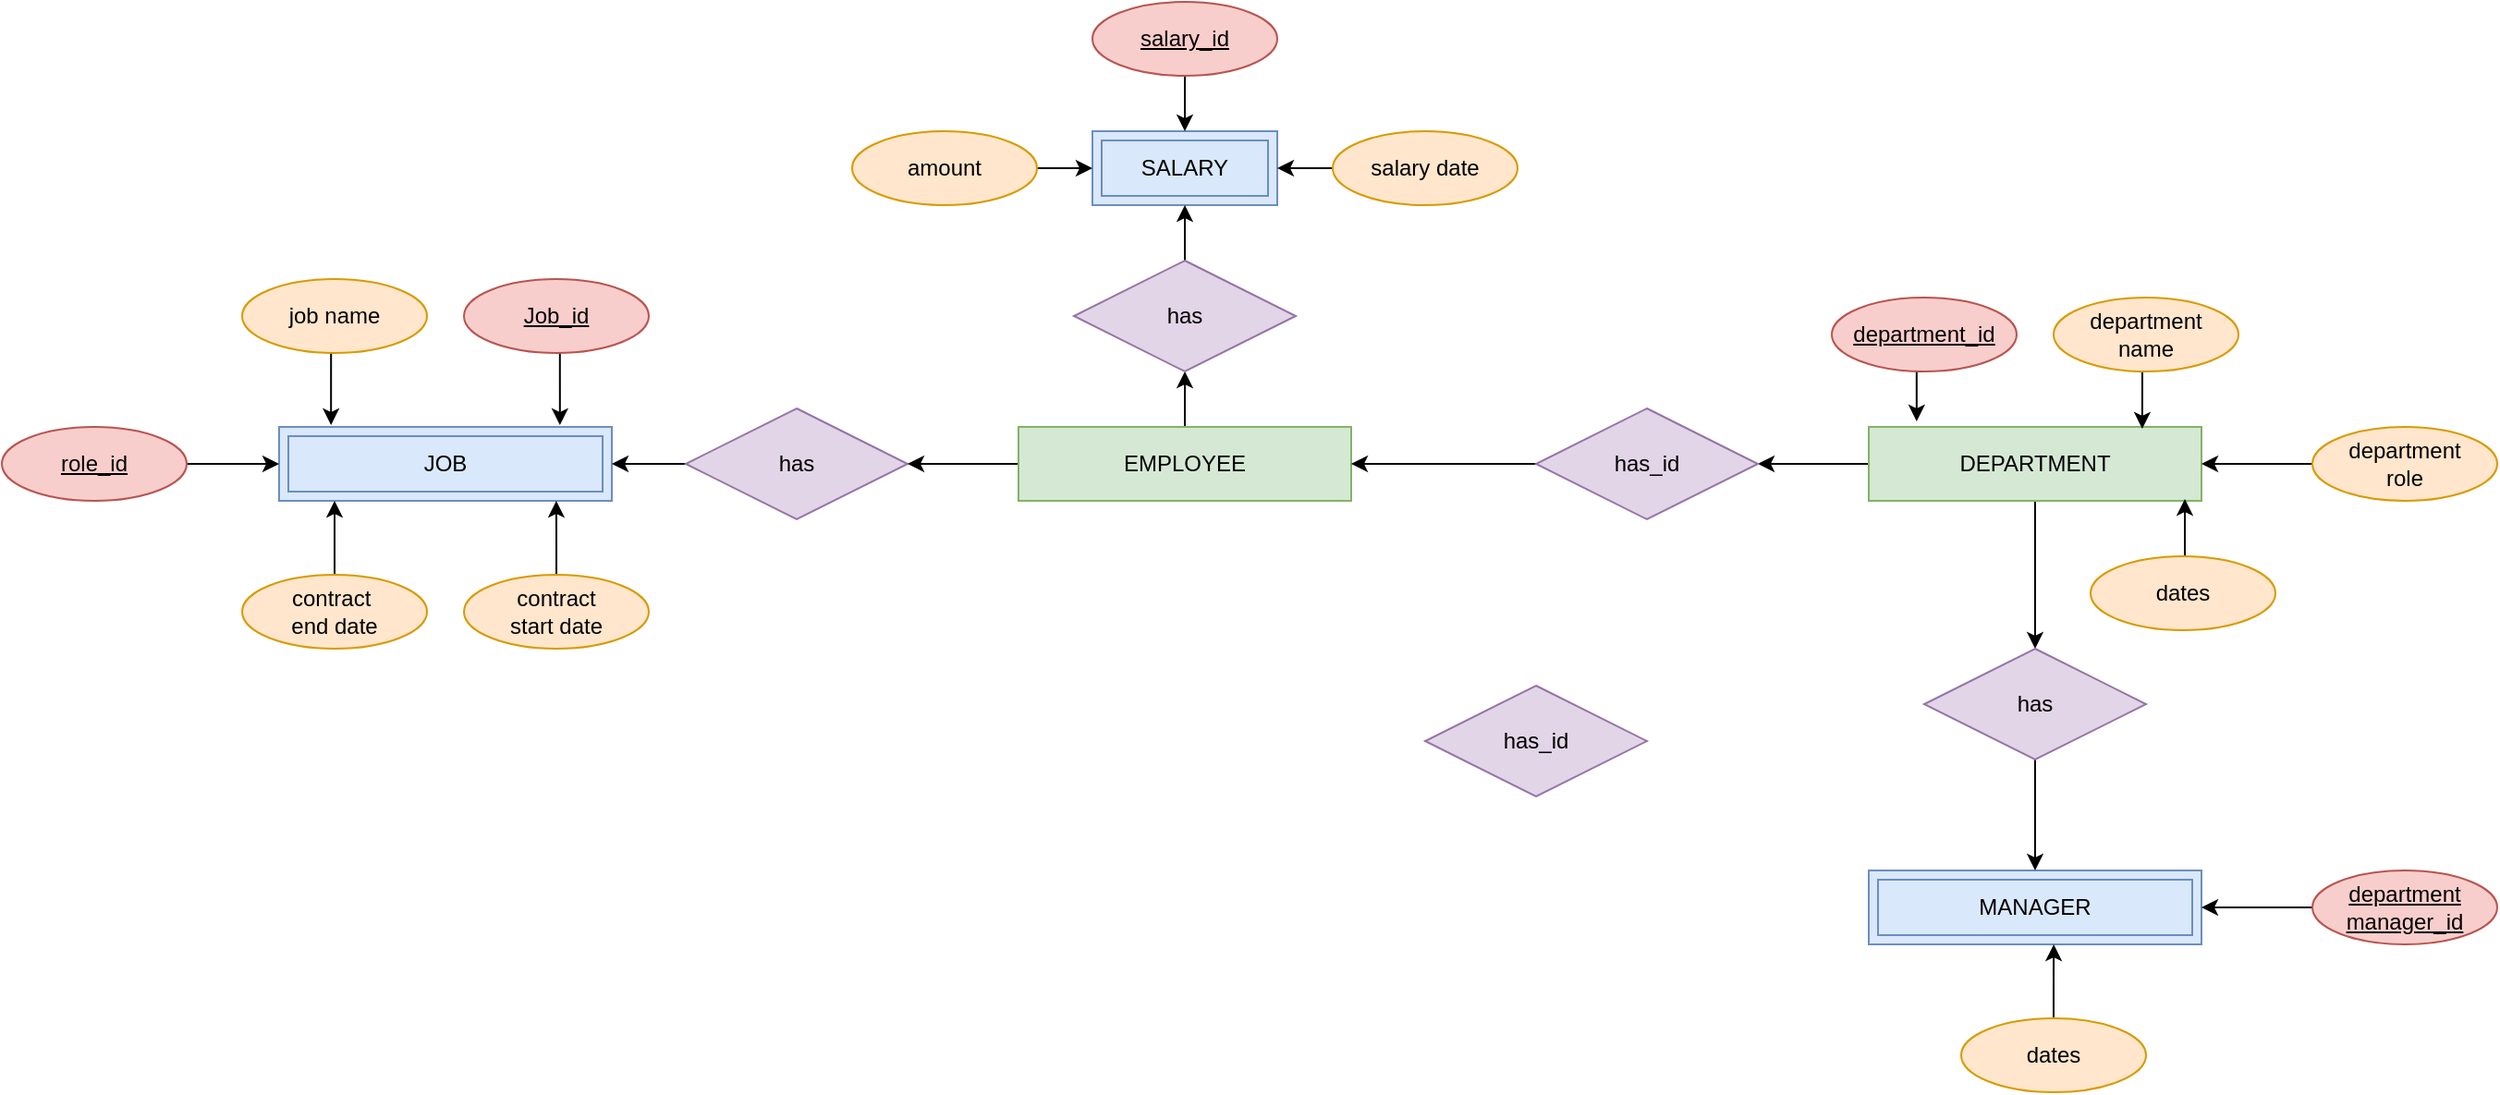 <mxfile version="20.4.1" type="github"><diagram id="a1jlrUyvQiee5wPEz7qu" name="Página-1"><mxGraphModel dx="1694" dy="482" grid="1" gridSize="10" guides="1" tooltips="1" connect="1" arrows="1" fold="1" page="1" pageScale="1" pageWidth="827" pageHeight="1169" math="0" shadow="0"><root><mxCell id="0"/><mxCell id="1" parent="0"/><mxCell id="xZns7bqVe53mELKIy0v8-18" value="JOB" style="shape=ext;margin=3;double=1;whiteSpace=wrap;html=1;align=center;fillColor=#dae8fc;strokeColor=#6c8ebf;" vertex="1" parent="1"><mxGeometry x="-140" y="240" width="180" height="40" as="geometry"/></mxCell><mxCell id="xZns7bqVe53mELKIy0v8-112" style="edgeStyle=orthogonalEdgeStyle;rounded=0;orthogonalLoop=1;jettySize=auto;html=1;exitX=0;exitY=0.5;exitDx=0;exitDy=0;entryX=1;entryY=0.5;entryDx=0;entryDy=0;" edge="1" parent="1" source="xZns7bqVe53mELKIy0v8-20" target="xZns7bqVe53mELKIy0v8-83"><mxGeometry relative="1" as="geometry"/></mxCell><mxCell id="38Oo1tCfk37XlHN-dZjR-8" style="edgeStyle=orthogonalEdgeStyle;rounded=0;orthogonalLoop=1;jettySize=auto;html=1;exitX=0.5;exitY=1;exitDx=0;exitDy=0;entryX=0.5;entryY=0;entryDx=0;entryDy=0;strokeColor=#000000;fontColor=#143642;fillColor=#FAE5C7;" edge="1" parent="1" source="xZns7bqVe53mELKIy0v8-20" target="xZns7bqVe53mELKIy0v8-87"><mxGeometry relative="1" as="geometry"/></mxCell><mxCell id="xZns7bqVe53mELKIy0v8-20" value="DEPARTMENT" style="whiteSpace=wrap;html=1;align=center;fillColor=#d5e8d4;strokeColor=#82b366;" vertex="1" parent="1"><mxGeometry x="720" y="240" width="180" height="40" as="geometry"/></mxCell><mxCell id="xZns7bqVe53mELKIy0v8-21" value="MANAGER" style="shape=ext;margin=3;double=1;whiteSpace=wrap;html=1;align=center;fillColor=#dae8fc;strokeColor=#6c8ebf;" vertex="1" parent="1"><mxGeometry x="720" y="480" width="180" height="40" as="geometry"/></mxCell><mxCell id="xZns7bqVe53mELKIy0v8-22" value="SALARY" style="shape=ext;margin=3;double=1;whiteSpace=wrap;html=1;align=center;fillColor=#dae8fc;strokeColor=#6c8ebf;" vertex="1" parent="1"><mxGeometry x="300" y="80" width="100" height="40" as="geometry"/></mxCell><mxCell id="xZns7bqVe53mELKIy0v8-101" style="edgeStyle=orthogonalEdgeStyle;rounded=0;orthogonalLoop=1;jettySize=auto;html=1;exitX=1;exitY=0.5;exitDx=0;exitDy=0;entryX=0;entryY=0.5;entryDx=0;entryDy=0;" edge="1" parent="1" source="xZns7bqVe53mELKIy0v8-23" target="xZns7bqVe53mELKIy0v8-18"><mxGeometry relative="1" as="geometry"/></mxCell><mxCell id="xZns7bqVe53mELKIy0v8-23" value="role_id" style="ellipse;whiteSpace=wrap;html=1;align=center;fontStyle=4;fillColor=#f8cecc;strokeColor=#b85450;" vertex="1" parent="1"><mxGeometry x="-290" y="240" width="100" height="40" as="geometry"/></mxCell><mxCell id="38Oo1tCfk37XlHN-dZjR-5" style="edgeStyle=orthogonalEdgeStyle;rounded=0;orthogonalLoop=1;jettySize=auto;html=1;exitX=0.5;exitY=1;exitDx=0;exitDy=0;entryX=0.844;entryY=-0.025;entryDx=0;entryDy=0;entryPerimeter=0;strokeColor=#000000;fontColor=#143642;fillColor=#FAE5C7;" edge="1" parent="1" source="xZns7bqVe53mELKIy0v8-24" target="xZns7bqVe53mELKIy0v8-18"><mxGeometry relative="1" as="geometry"/></mxCell><mxCell id="xZns7bqVe53mELKIy0v8-24" value="Job_id" style="ellipse;whiteSpace=wrap;html=1;align=center;fontStyle=4;fillColor=#f8cecc;strokeColor=#b85450;" vertex="1" parent="1"><mxGeometry x="-40" y="160" width="100" height="40" as="geometry"/></mxCell><mxCell id="38Oo1tCfk37XlHN-dZjR-6" style="edgeStyle=orthogonalEdgeStyle;rounded=0;orthogonalLoop=1;jettySize=auto;html=1;exitX=0.5;exitY=0;exitDx=0;exitDy=0;strokeColor=#000000;fontColor=#143642;fillColor=#FAE5C7;" edge="1" parent="1" source="xZns7bqVe53mELKIy0v8-26"><mxGeometry relative="1" as="geometry"><mxPoint x="-110" y="280" as="targetPoint"/></mxGeometry></mxCell><mxCell id="xZns7bqVe53mELKIy0v8-26" value="contract&amp;nbsp;&lt;br&gt;end date" style="ellipse;whiteSpace=wrap;html=1;align=center;fillColor=#ffe6cc;strokeColor=#d79b00;" vertex="1" parent="1"><mxGeometry x="-160" y="320" width="100" height="40" as="geometry"/></mxCell><mxCell id="38Oo1tCfk37XlHN-dZjR-7" style="edgeStyle=orthogonalEdgeStyle;rounded=0;orthogonalLoop=1;jettySize=auto;html=1;exitX=0.5;exitY=0;exitDx=0;exitDy=0;entryX=0.833;entryY=1;entryDx=0;entryDy=0;entryPerimeter=0;strokeColor=#000000;fontColor=#143642;fillColor=#FAE5C7;" edge="1" parent="1" source="xZns7bqVe53mELKIy0v8-27" target="xZns7bqVe53mELKIy0v8-18"><mxGeometry relative="1" as="geometry"/></mxCell><mxCell id="xZns7bqVe53mELKIy0v8-27" value="contract &lt;br&gt;start date" style="ellipse;whiteSpace=wrap;html=1;align=center;fillColor=#ffe6cc;strokeColor=#d79b00;" vertex="1" parent="1"><mxGeometry x="-40" y="320" width="100" height="40" as="geometry"/></mxCell><mxCell id="38Oo1tCfk37XlHN-dZjR-4" style="edgeStyle=orthogonalEdgeStyle;rounded=0;orthogonalLoop=1;jettySize=auto;html=1;exitX=0.5;exitY=1;exitDx=0;exitDy=0;entryX=0.156;entryY=-0.025;entryDx=0;entryDy=0;entryPerimeter=0;strokeColor=#000000;fontColor=#143642;fillColor=#FAE5C7;" edge="1" parent="1" source="xZns7bqVe53mELKIy0v8-28" target="xZns7bqVe53mELKIy0v8-18"><mxGeometry relative="1" as="geometry"/></mxCell><mxCell id="xZns7bqVe53mELKIy0v8-28" value="job name" style="ellipse;whiteSpace=wrap;html=1;align=center;fillColor=#ffe6cc;strokeColor=#d79b00;" vertex="1" parent="1"><mxGeometry x="-160" y="160" width="100" height="40" as="geometry"/></mxCell><mxCell id="xZns7bqVe53mELKIy0v8-106" style="edgeStyle=orthogonalEdgeStyle;rounded=0;orthogonalLoop=1;jettySize=auto;html=1;exitX=0;exitY=0.5;exitDx=0;exitDy=0;" edge="1" parent="1" source="xZns7bqVe53mELKIy0v8-59" target="xZns7bqVe53mELKIy0v8-18"><mxGeometry relative="1" as="geometry"/></mxCell><mxCell id="xZns7bqVe53mELKIy0v8-59" value="has" style="shape=rhombus;perimeter=rhombusPerimeter;whiteSpace=wrap;html=1;align=center;fillColor=#e1d5e7;strokeColor=#9673a6;" vertex="1" parent="1"><mxGeometry x="80" y="230" width="120" height="60" as="geometry"/></mxCell><mxCell id="xZns7bqVe53mELKIy0v8-105" style="edgeStyle=orthogonalEdgeStyle;rounded=0;orthogonalLoop=1;jettySize=auto;html=1;exitX=0;exitY=0.5;exitDx=0;exitDy=0;" edge="1" parent="1" source="xZns7bqVe53mELKIy0v8-69" target="xZns7bqVe53mELKIy0v8-59"><mxGeometry relative="1" as="geometry"/></mxCell><mxCell id="xZns7bqVe53mELKIy0v8-107" style="edgeStyle=orthogonalEdgeStyle;rounded=0;orthogonalLoop=1;jettySize=auto;html=1;exitX=0.5;exitY=0;exitDx=0;exitDy=0;entryX=0.5;entryY=1;entryDx=0;entryDy=0;" edge="1" parent="1" source="xZns7bqVe53mELKIy0v8-69" target="xZns7bqVe53mELKIy0v8-79"><mxGeometry relative="1" as="geometry"/></mxCell><mxCell id="xZns7bqVe53mELKIy0v8-69" value="EMPLOYEE" style="whiteSpace=wrap;html=1;align=center;fillColor=#d5e8d4;strokeColor=#82b366;" vertex="1" parent="1"><mxGeometry x="260" y="240" width="180" height="40" as="geometry"/></mxCell><mxCell id="xZns7bqVe53mELKIy0v8-108" style="edgeStyle=orthogonalEdgeStyle;rounded=0;orthogonalLoop=1;jettySize=auto;html=1;exitX=0.5;exitY=0;exitDx=0;exitDy=0;entryX=0.5;entryY=1;entryDx=0;entryDy=0;" edge="1" parent="1" source="xZns7bqVe53mELKIy0v8-79" target="xZns7bqVe53mELKIy0v8-22"><mxGeometry relative="1" as="geometry"/></mxCell><mxCell id="xZns7bqVe53mELKIy0v8-79" value="has" style="shape=rhombus;perimeter=rhombusPerimeter;whiteSpace=wrap;html=1;align=center;fillColor=#e1d5e7;strokeColor=#9673a6;" vertex="1" parent="1"><mxGeometry x="290" y="150" width="120" height="60" as="geometry"/></mxCell><mxCell id="xZns7bqVe53mELKIy0v8-110" style="edgeStyle=orthogonalEdgeStyle;rounded=0;orthogonalLoop=1;jettySize=auto;html=1;exitX=0.5;exitY=1;exitDx=0;exitDy=0;entryX=0.5;entryY=0;entryDx=0;entryDy=0;" edge="1" parent="1" source="xZns7bqVe53mELKIy0v8-80" target="xZns7bqVe53mELKIy0v8-22"><mxGeometry relative="1" as="geometry"/></mxCell><mxCell id="xZns7bqVe53mELKIy0v8-80" value="salary_id" style="ellipse;whiteSpace=wrap;html=1;align=center;fontStyle=4;fillColor=#f8cecc;strokeColor=#b85450;" vertex="1" parent="1"><mxGeometry x="300" y="10" width="100" height="40" as="geometry"/></mxCell><mxCell id="xZns7bqVe53mELKIy0v8-109" style="edgeStyle=orthogonalEdgeStyle;rounded=0;orthogonalLoop=1;jettySize=auto;html=1;exitX=1;exitY=0.5;exitDx=0;exitDy=0;" edge="1" parent="1" source="xZns7bqVe53mELKIy0v8-81" target="xZns7bqVe53mELKIy0v8-22"><mxGeometry relative="1" as="geometry"/></mxCell><mxCell id="xZns7bqVe53mELKIy0v8-81" value="amount" style="ellipse;whiteSpace=wrap;html=1;align=center;fillColor=#ffe6cc;strokeColor=#d79b00;" vertex="1" parent="1"><mxGeometry x="170" y="80" width="100" height="40" as="geometry"/></mxCell><mxCell id="xZns7bqVe53mELKIy0v8-111" style="edgeStyle=orthogonalEdgeStyle;rounded=0;orthogonalLoop=1;jettySize=auto;html=1;exitX=0;exitY=0.5;exitDx=0;exitDy=0;" edge="1" parent="1" source="xZns7bqVe53mELKIy0v8-82" target="xZns7bqVe53mELKIy0v8-22"><mxGeometry relative="1" as="geometry"/></mxCell><mxCell id="xZns7bqVe53mELKIy0v8-82" value="salary date" style="ellipse;whiteSpace=wrap;html=1;align=center;fillColor=#ffe6cc;strokeColor=#d79b00;" vertex="1" parent="1"><mxGeometry x="430" y="80" width="100" height="40" as="geometry"/></mxCell><mxCell id="xZns7bqVe53mELKIy0v8-113" style="edgeStyle=orthogonalEdgeStyle;rounded=0;orthogonalLoop=1;jettySize=auto;html=1;exitX=0;exitY=0.5;exitDx=0;exitDy=0;" edge="1" parent="1" source="xZns7bqVe53mELKIy0v8-83" target="xZns7bqVe53mELKIy0v8-69"><mxGeometry relative="1" as="geometry"/></mxCell><mxCell id="xZns7bqVe53mELKIy0v8-83" value="has_id" style="shape=rhombus;perimeter=rhombusPerimeter;whiteSpace=wrap;html=1;align=center;fillColor=#e1d5e7;strokeColor=#9673a6;" vertex="1" parent="1"><mxGeometry x="540" y="230" width="120" height="60" as="geometry"/></mxCell><mxCell id="xZns7bqVe53mELKIy0v8-120" style="edgeStyle=orthogonalEdgeStyle;rounded=0;orthogonalLoop=1;jettySize=auto;html=1;exitX=0.5;exitY=1;exitDx=0;exitDy=0;entryX=0.144;entryY=-0.075;entryDx=0;entryDy=0;entryPerimeter=0;" edge="1" parent="1" source="xZns7bqVe53mELKIy0v8-85" target="xZns7bqVe53mELKIy0v8-20"><mxGeometry relative="1" as="geometry"/></mxCell><mxCell id="xZns7bqVe53mELKIy0v8-85" value="department_id" style="ellipse;whiteSpace=wrap;html=1;align=center;fontStyle=4;fillColor=#f8cecc;strokeColor=#b85450;" vertex="1" parent="1"><mxGeometry x="700" y="170" width="100" height="40" as="geometry"/></mxCell><mxCell id="xZns7bqVe53mELKIy0v8-115" style="edgeStyle=orthogonalEdgeStyle;rounded=0;orthogonalLoop=1;jettySize=auto;html=1;exitX=0;exitY=0.5;exitDx=0;exitDy=0;entryX=1;entryY=0.5;entryDx=0;entryDy=0;" edge="1" parent="1" source="xZns7bqVe53mELKIy0v8-86" target="xZns7bqVe53mELKIy0v8-20"><mxGeometry relative="1" as="geometry"/></mxCell><mxCell id="xZns7bqVe53mELKIy0v8-86" value="department&lt;br&gt;role" style="ellipse;whiteSpace=wrap;html=1;align=center;fillColor=#ffe6cc;strokeColor=#d79b00;" vertex="1" parent="1"><mxGeometry x="960" y="240" width="100" height="40" as="geometry"/></mxCell><mxCell id="38Oo1tCfk37XlHN-dZjR-9" style="edgeStyle=orthogonalEdgeStyle;rounded=0;orthogonalLoop=1;jettySize=auto;html=1;exitX=0.5;exitY=1;exitDx=0;exitDy=0;entryX=0.5;entryY=0;entryDx=0;entryDy=0;strokeColor=#000000;fontColor=#143642;fillColor=#FAE5C7;" edge="1" parent="1" source="xZns7bqVe53mELKIy0v8-87" target="xZns7bqVe53mELKIy0v8-21"><mxGeometry relative="1" as="geometry"/></mxCell><mxCell id="xZns7bqVe53mELKIy0v8-87" value="has" style="shape=rhombus;perimeter=rhombusPerimeter;whiteSpace=wrap;html=1;align=center;fillColor=#e1d5e7;strokeColor=#9673a6;" vertex="1" parent="1"><mxGeometry x="750" y="360" width="120" height="60" as="geometry"/></mxCell><mxCell id="xZns7bqVe53mELKIy0v8-88" value="has_id" style="shape=rhombus;perimeter=rhombusPerimeter;whiteSpace=wrap;html=1;align=center;fillColor=#e1d5e7;strokeColor=#9673a6;" vertex="1" parent="1"><mxGeometry x="480" y="380" width="120" height="60" as="geometry"/></mxCell><mxCell id="xZns7bqVe53mELKIy0v8-121" style="edgeStyle=orthogonalEdgeStyle;rounded=0;orthogonalLoop=1;jettySize=auto;html=1;exitX=0.5;exitY=1;exitDx=0;exitDy=0;entryX=0.822;entryY=0.025;entryDx=0;entryDy=0;entryPerimeter=0;" edge="1" parent="1" source="xZns7bqVe53mELKIy0v8-116" target="xZns7bqVe53mELKIy0v8-20"><mxGeometry relative="1" as="geometry"/></mxCell><mxCell id="xZns7bqVe53mELKIy0v8-116" value="department &lt;br&gt;name" style="ellipse;whiteSpace=wrap;html=1;align=center;fillColor=#ffe6cc;strokeColor=#d79b00;" vertex="1" parent="1"><mxGeometry x="820" y="170" width="100" height="40" as="geometry"/></mxCell><mxCell id="xZns7bqVe53mELKIy0v8-123" style="edgeStyle=orthogonalEdgeStyle;rounded=0;orthogonalLoop=1;jettySize=auto;html=1;exitX=0.5;exitY=0;exitDx=0;exitDy=0;entryX=0.95;entryY=0.975;entryDx=0;entryDy=0;entryPerimeter=0;" edge="1" parent="1" source="xZns7bqVe53mELKIy0v8-122" target="xZns7bqVe53mELKIy0v8-20"><mxGeometry relative="1" as="geometry"/></mxCell><mxCell id="xZns7bqVe53mELKIy0v8-122" value="dates" style="ellipse;whiteSpace=wrap;html=1;align=center;fillColor=#ffe6cc;strokeColor=#d79b00;" vertex="1" parent="1"><mxGeometry x="840" y="310" width="100" height="40" as="geometry"/></mxCell><mxCell id="38Oo1tCfk37XlHN-dZjR-11" style="edgeStyle=orthogonalEdgeStyle;rounded=0;orthogonalLoop=1;jettySize=auto;html=1;exitX=0;exitY=0.5;exitDx=0;exitDy=0;entryX=1;entryY=0.5;entryDx=0;entryDy=0;strokeColor=#000000;fontColor=#143642;fillColor=#FAE5C7;" edge="1" parent="1" source="38Oo1tCfk37XlHN-dZjR-10" target="xZns7bqVe53mELKIy0v8-21"><mxGeometry relative="1" as="geometry"/></mxCell><mxCell id="38Oo1tCfk37XlHN-dZjR-10" value="department&lt;br&gt;manager_id" style="ellipse;whiteSpace=wrap;html=1;align=center;fontStyle=4;fillColor=#f8cecc;strokeColor=#b85450;" vertex="1" parent="1"><mxGeometry x="960" y="480" width="100" height="40" as="geometry"/></mxCell><mxCell id="38Oo1tCfk37XlHN-dZjR-14" style="edgeStyle=orthogonalEdgeStyle;rounded=0;orthogonalLoop=1;jettySize=auto;html=1;exitX=0.5;exitY=0;exitDx=0;exitDy=0;entryX=0.556;entryY=1;entryDx=0;entryDy=0;entryPerimeter=0;strokeColor=#000000;fontColor=#143642;fillColor=#FAE5C7;" edge="1" parent="1" source="38Oo1tCfk37XlHN-dZjR-12" target="xZns7bqVe53mELKIy0v8-21"><mxGeometry relative="1" as="geometry"/></mxCell><mxCell id="38Oo1tCfk37XlHN-dZjR-12" value="dates" style="ellipse;whiteSpace=wrap;html=1;align=center;fillColor=#ffe6cc;strokeColor=#d79b00;" vertex="1" parent="1"><mxGeometry x="770" y="560" width="100" height="40" as="geometry"/></mxCell></root></mxGraphModel></diagram></mxfile>